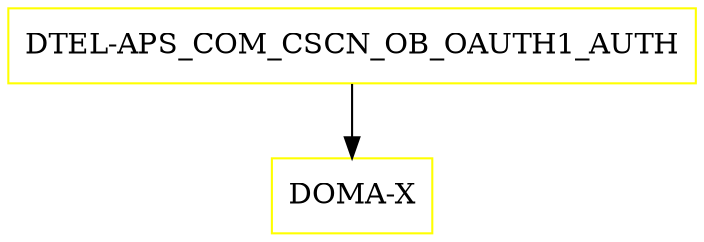 digraph G {
  "DTEL-APS_COM_CSCN_OB_OAUTH1_AUTH" [shape=box,color=yellow];
  "DOMA-X" [shape=box,color=yellow,URL="./DOMA_X.html"];
  "DTEL-APS_COM_CSCN_OB_OAUTH1_AUTH" -> "DOMA-X";
}

